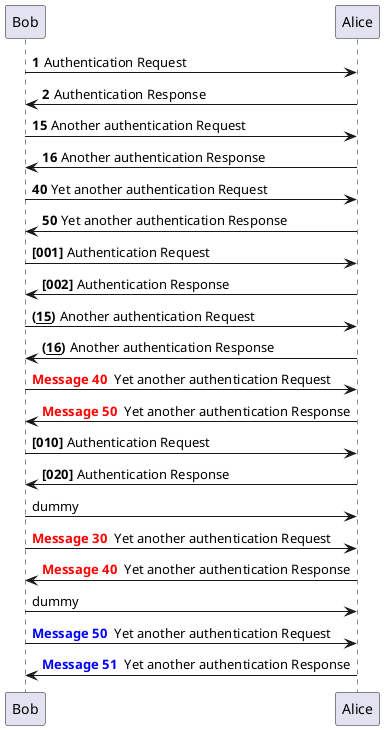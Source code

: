 @startuml
autonumber

Bob -> Alice : Authentication Request
Bob <- Alice : Authentication Response

autonumber 15
Bob -> Alice : Another authentication Request
Bob <- Alice : Another authentication Response

autonumber 40 10
Bob -> Alice : Yet another authentication Request
Bob <- Alice : Yet another authentication Response

autonumber "<b>[000]"
Bob -> Alice : Authentication Request
Bob <- Alice : Authentication Response

autonumber 15 "<b>(<u>##</u>)"
Bob -> Alice : Another authentication Request
Bob <- Alice : Another authentication Response

autonumber 40 10 "<font color=red><b>Message 0 "
Bob -> Alice : Yet another authentication Request
Bob <- Alice : Yet another authentication Response



autonumber 10 10 "<b>[000]"
Bob -> Alice : Authentication Request
Bob <- Alice : Authentication Response

autonumber stop
Bob -> Alice : dummy

autonumber resume "<font color=red><b>Message 0 "
Bob -> Alice : Yet another authentication Request
Bob <- Alice : Yet another authentication Response

autonumber stop
Bob -> Alice : dummy

autonumber resume 1 "<font color=blue><b>Message 0 "
Bob -> Alice : Yet another authentication Request
Bob <- Alice : Yet another authentication Response

@enduml
